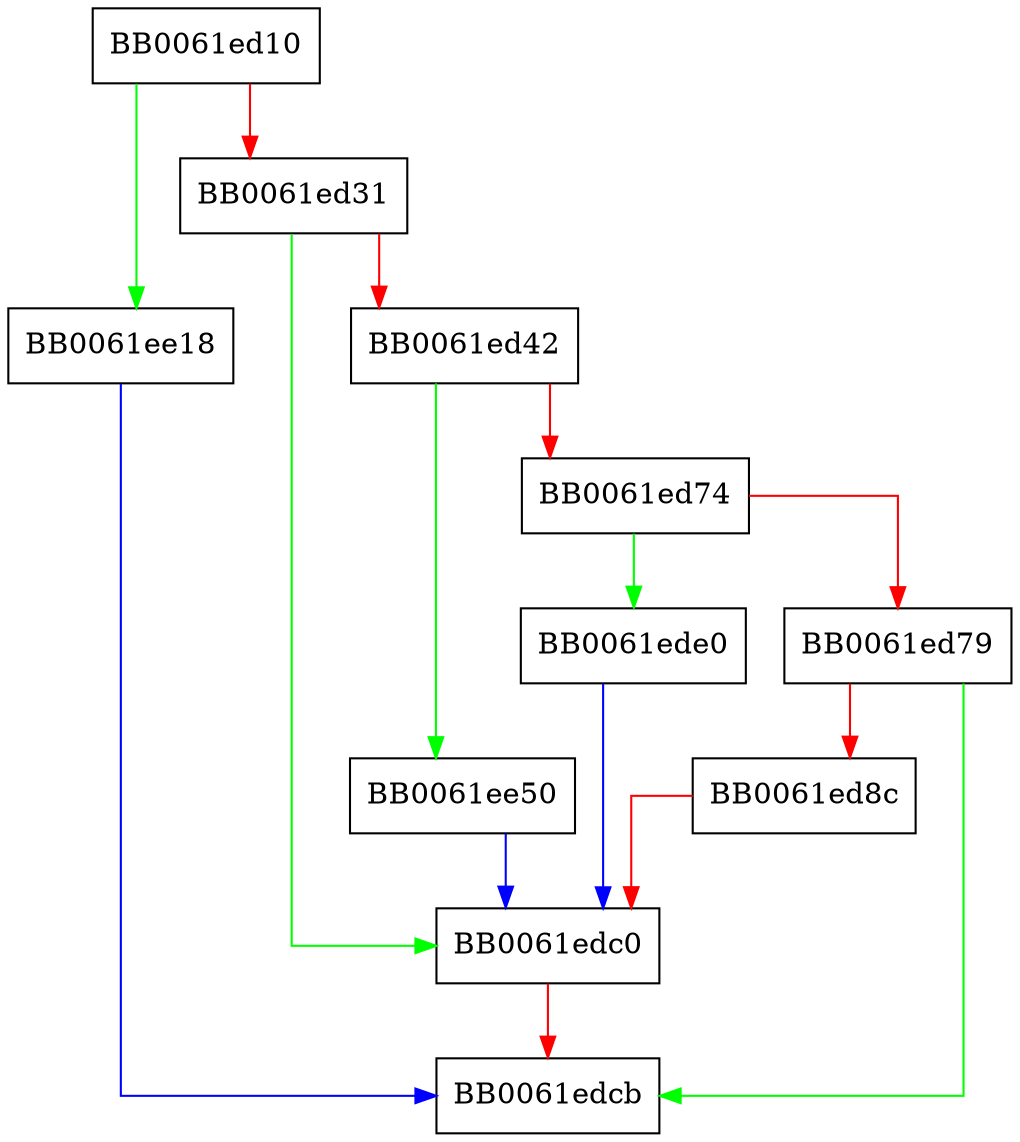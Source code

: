 digraph PKCS12_init_ex {
  node [shape="box"];
  graph [splines=ortho];
  BB0061ed10 -> BB0061ee18 [color="green"];
  BB0061ed10 -> BB0061ed31 [color="red"];
  BB0061ed31 -> BB0061edc0 [color="green"];
  BB0061ed31 -> BB0061ed42 [color="red"];
  BB0061ed42 -> BB0061ee50 [color="green"];
  BB0061ed42 -> BB0061ed74 [color="red"];
  BB0061ed74 -> BB0061ede0 [color="green"];
  BB0061ed74 -> BB0061ed79 [color="red"];
  BB0061ed79 -> BB0061edcb [color="green"];
  BB0061ed79 -> BB0061ed8c [color="red"];
  BB0061ed8c -> BB0061edc0 [color="red"];
  BB0061edc0 -> BB0061edcb [color="red"];
  BB0061ede0 -> BB0061edc0 [color="blue"];
  BB0061ee18 -> BB0061edcb [color="blue"];
  BB0061ee50 -> BB0061edc0 [color="blue"];
}